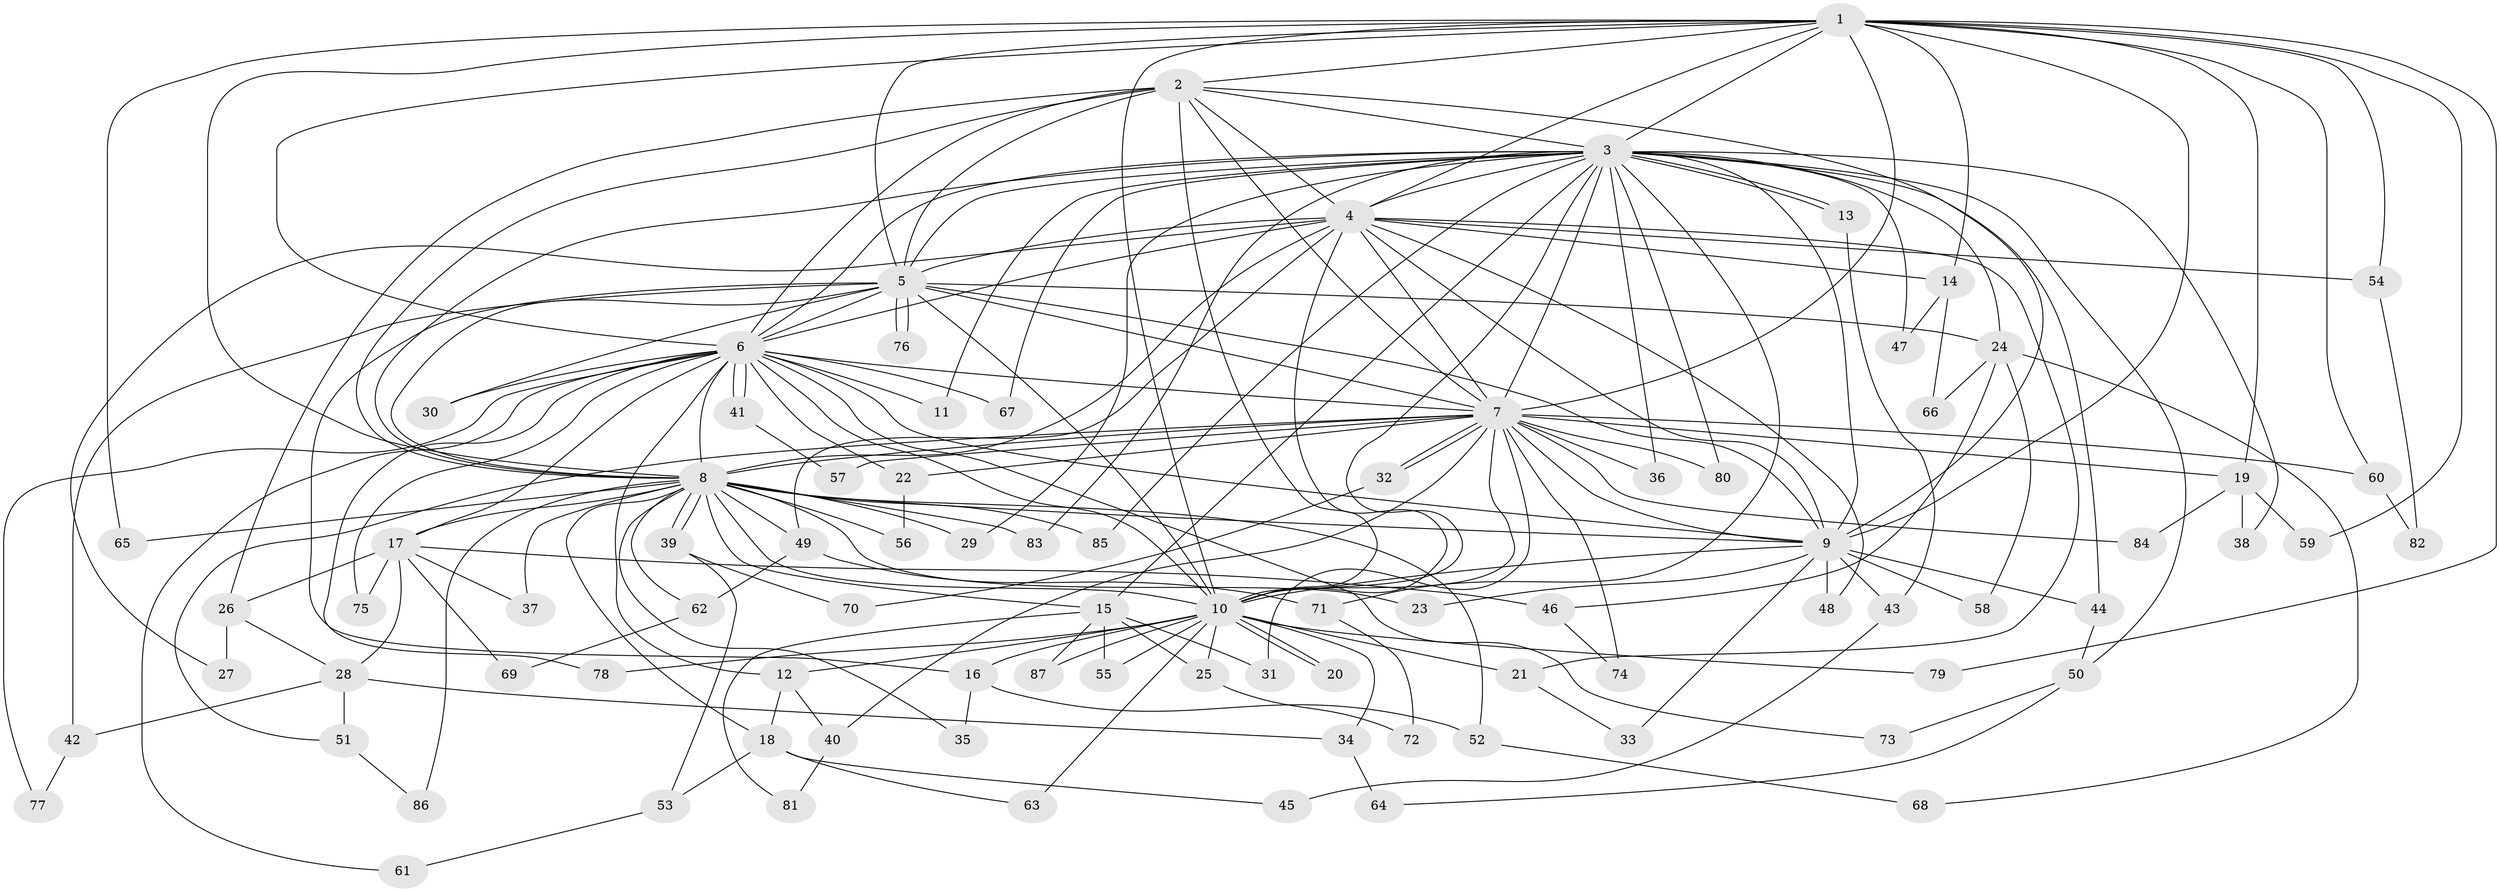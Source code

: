 // coarse degree distribution, {9: 0.07407407407407407, 3: 0.2222222222222222, 5: 0.1111111111111111, 4: 0.07407407407407407, 11: 0.07407407407407407, 2: 0.14814814814814814, 6: 0.07407407407407407, 1: 0.07407407407407407, 12: 0.037037037037037035, 14: 0.037037037037037035, 18: 0.037037037037037035, 7: 0.037037037037037035}
// Generated by graph-tools (version 1.1) at 2025/36/03/04/25 23:36:19]
// undirected, 87 vertices, 199 edges
graph export_dot {
  node [color=gray90,style=filled];
  1;
  2;
  3;
  4;
  5;
  6;
  7;
  8;
  9;
  10;
  11;
  12;
  13;
  14;
  15;
  16;
  17;
  18;
  19;
  20;
  21;
  22;
  23;
  24;
  25;
  26;
  27;
  28;
  29;
  30;
  31;
  32;
  33;
  34;
  35;
  36;
  37;
  38;
  39;
  40;
  41;
  42;
  43;
  44;
  45;
  46;
  47;
  48;
  49;
  50;
  51;
  52;
  53;
  54;
  55;
  56;
  57;
  58;
  59;
  60;
  61;
  62;
  63;
  64;
  65;
  66;
  67;
  68;
  69;
  70;
  71;
  72;
  73;
  74;
  75;
  76;
  77;
  78;
  79;
  80;
  81;
  82;
  83;
  84;
  85;
  86;
  87;
  1 -- 2;
  1 -- 3;
  1 -- 4;
  1 -- 5;
  1 -- 6;
  1 -- 7;
  1 -- 8;
  1 -- 9;
  1 -- 10;
  1 -- 14;
  1 -- 19;
  1 -- 54;
  1 -- 59;
  1 -- 60;
  1 -- 65;
  1 -- 79;
  2 -- 3;
  2 -- 4;
  2 -- 5;
  2 -- 6;
  2 -- 7;
  2 -- 8;
  2 -- 9;
  2 -- 10;
  2 -- 26;
  3 -- 4;
  3 -- 5;
  3 -- 6;
  3 -- 7;
  3 -- 8;
  3 -- 9;
  3 -- 10;
  3 -- 11;
  3 -- 13;
  3 -- 13;
  3 -- 15;
  3 -- 24;
  3 -- 29;
  3 -- 36;
  3 -- 38;
  3 -- 44;
  3 -- 47;
  3 -- 50;
  3 -- 67;
  3 -- 71;
  3 -- 80;
  3 -- 83;
  3 -- 85;
  4 -- 5;
  4 -- 6;
  4 -- 7;
  4 -- 8;
  4 -- 9;
  4 -- 10;
  4 -- 14;
  4 -- 21;
  4 -- 27;
  4 -- 48;
  4 -- 49;
  4 -- 54;
  5 -- 6;
  5 -- 7;
  5 -- 8;
  5 -- 9;
  5 -- 10;
  5 -- 16;
  5 -- 24;
  5 -- 30;
  5 -- 42;
  5 -- 76;
  5 -- 76;
  6 -- 7;
  6 -- 8;
  6 -- 9;
  6 -- 10;
  6 -- 11;
  6 -- 12;
  6 -- 17;
  6 -- 22;
  6 -- 30;
  6 -- 41;
  6 -- 41;
  6 -- 61;
  6 -- 67;
  6 -- 73;
  6 -- 75;
  6 -- 77;
  6 -- 78;
  7 -- 8;
  7 -- 9;
  7 -- 10;
  7 -- 19;
  7 -- 22;
  7 -- 31;
  7 -- 32;
  7 -- 32;
  7 -- 36;
  7 -- 40;
  7 -- 51;
  7 -- 57;
  7 -- 60;
  7 -- 74;
  7 -- 80;
  7 -- 84;
  8 -- 9;
  8 -- 10;
  8 -- 15;
  8 -- 17;
  8 -- 18;
  8 -- 23;
  8 -- 29;
  8 -- 35;
  8 -- 37;
  8 -- 39;
  8 -- 39;
  8 -- 49;
  8 -- 52;
  8 -- 56;
  8 -- 62;
  8 -- 65;
  8 -- 83;
  8 -- 85;
  8 -- 86;
  9 -- 10;
  9 -- 23;
  9 -- 33;
  9 -- 43;
  9 -- 44;
  9 -- 48;
  9 -- 58;
  10 -- 12;
  10 -- 16;
  10 -- 20;
  10 -- 20;
  10 -- 21;
  10 -- 25;
  10 -- 34;
  10 -- 55;
  10 -- 63;
  10 -- 78;
  10 -- 79;
  10 -- 87;
  12 -- 18;
  12 -- 40;
  13 -- 43;
  14 -- 47;
  14 -- 66;
  15 -- 25;
  15 -- 31;
  15 -- 55;
  15 -- 81;
  15 -- 87;
  16 -- 35;
  16 -- 52;
  17 -- 26;
  17 -- 28;
  17 -- 37;
  17 -- 46;
  17 -- 69;
  17 -- 75;
  18 -- 45;
  18 -- 53;
  18 -- 63;
  19 -- 38;
  19 -- 59;
  19 -- 84;
  21 -- 33;
  22 -- 56;
  24 -- 46;
  24 -- 58;
  24 -- 66;
  24 -- 68;
  25 -- 72;
  26 -- 27;
  26 -- 28;
  28 -- 34;
  28 -- 42;
  28 -- 51;
  32 -- 70;
  34 -- 64;
  39 -- 53;
  39 -- 70;
  40 -- 81;
  41 -- 57;
  42 -- 77;
  43 -- 45;
  44 -- 50;
  46 -- 74;
  49 -- 62;
  49 -- 71;
  50 -- 64;
  50 -- 73;
  51 -- 86;
  52 -- 68;
  53 -- 61;
  54 -- 82;
  60 -- 82;
  62 -- 69;
  71 -- 72;
}
